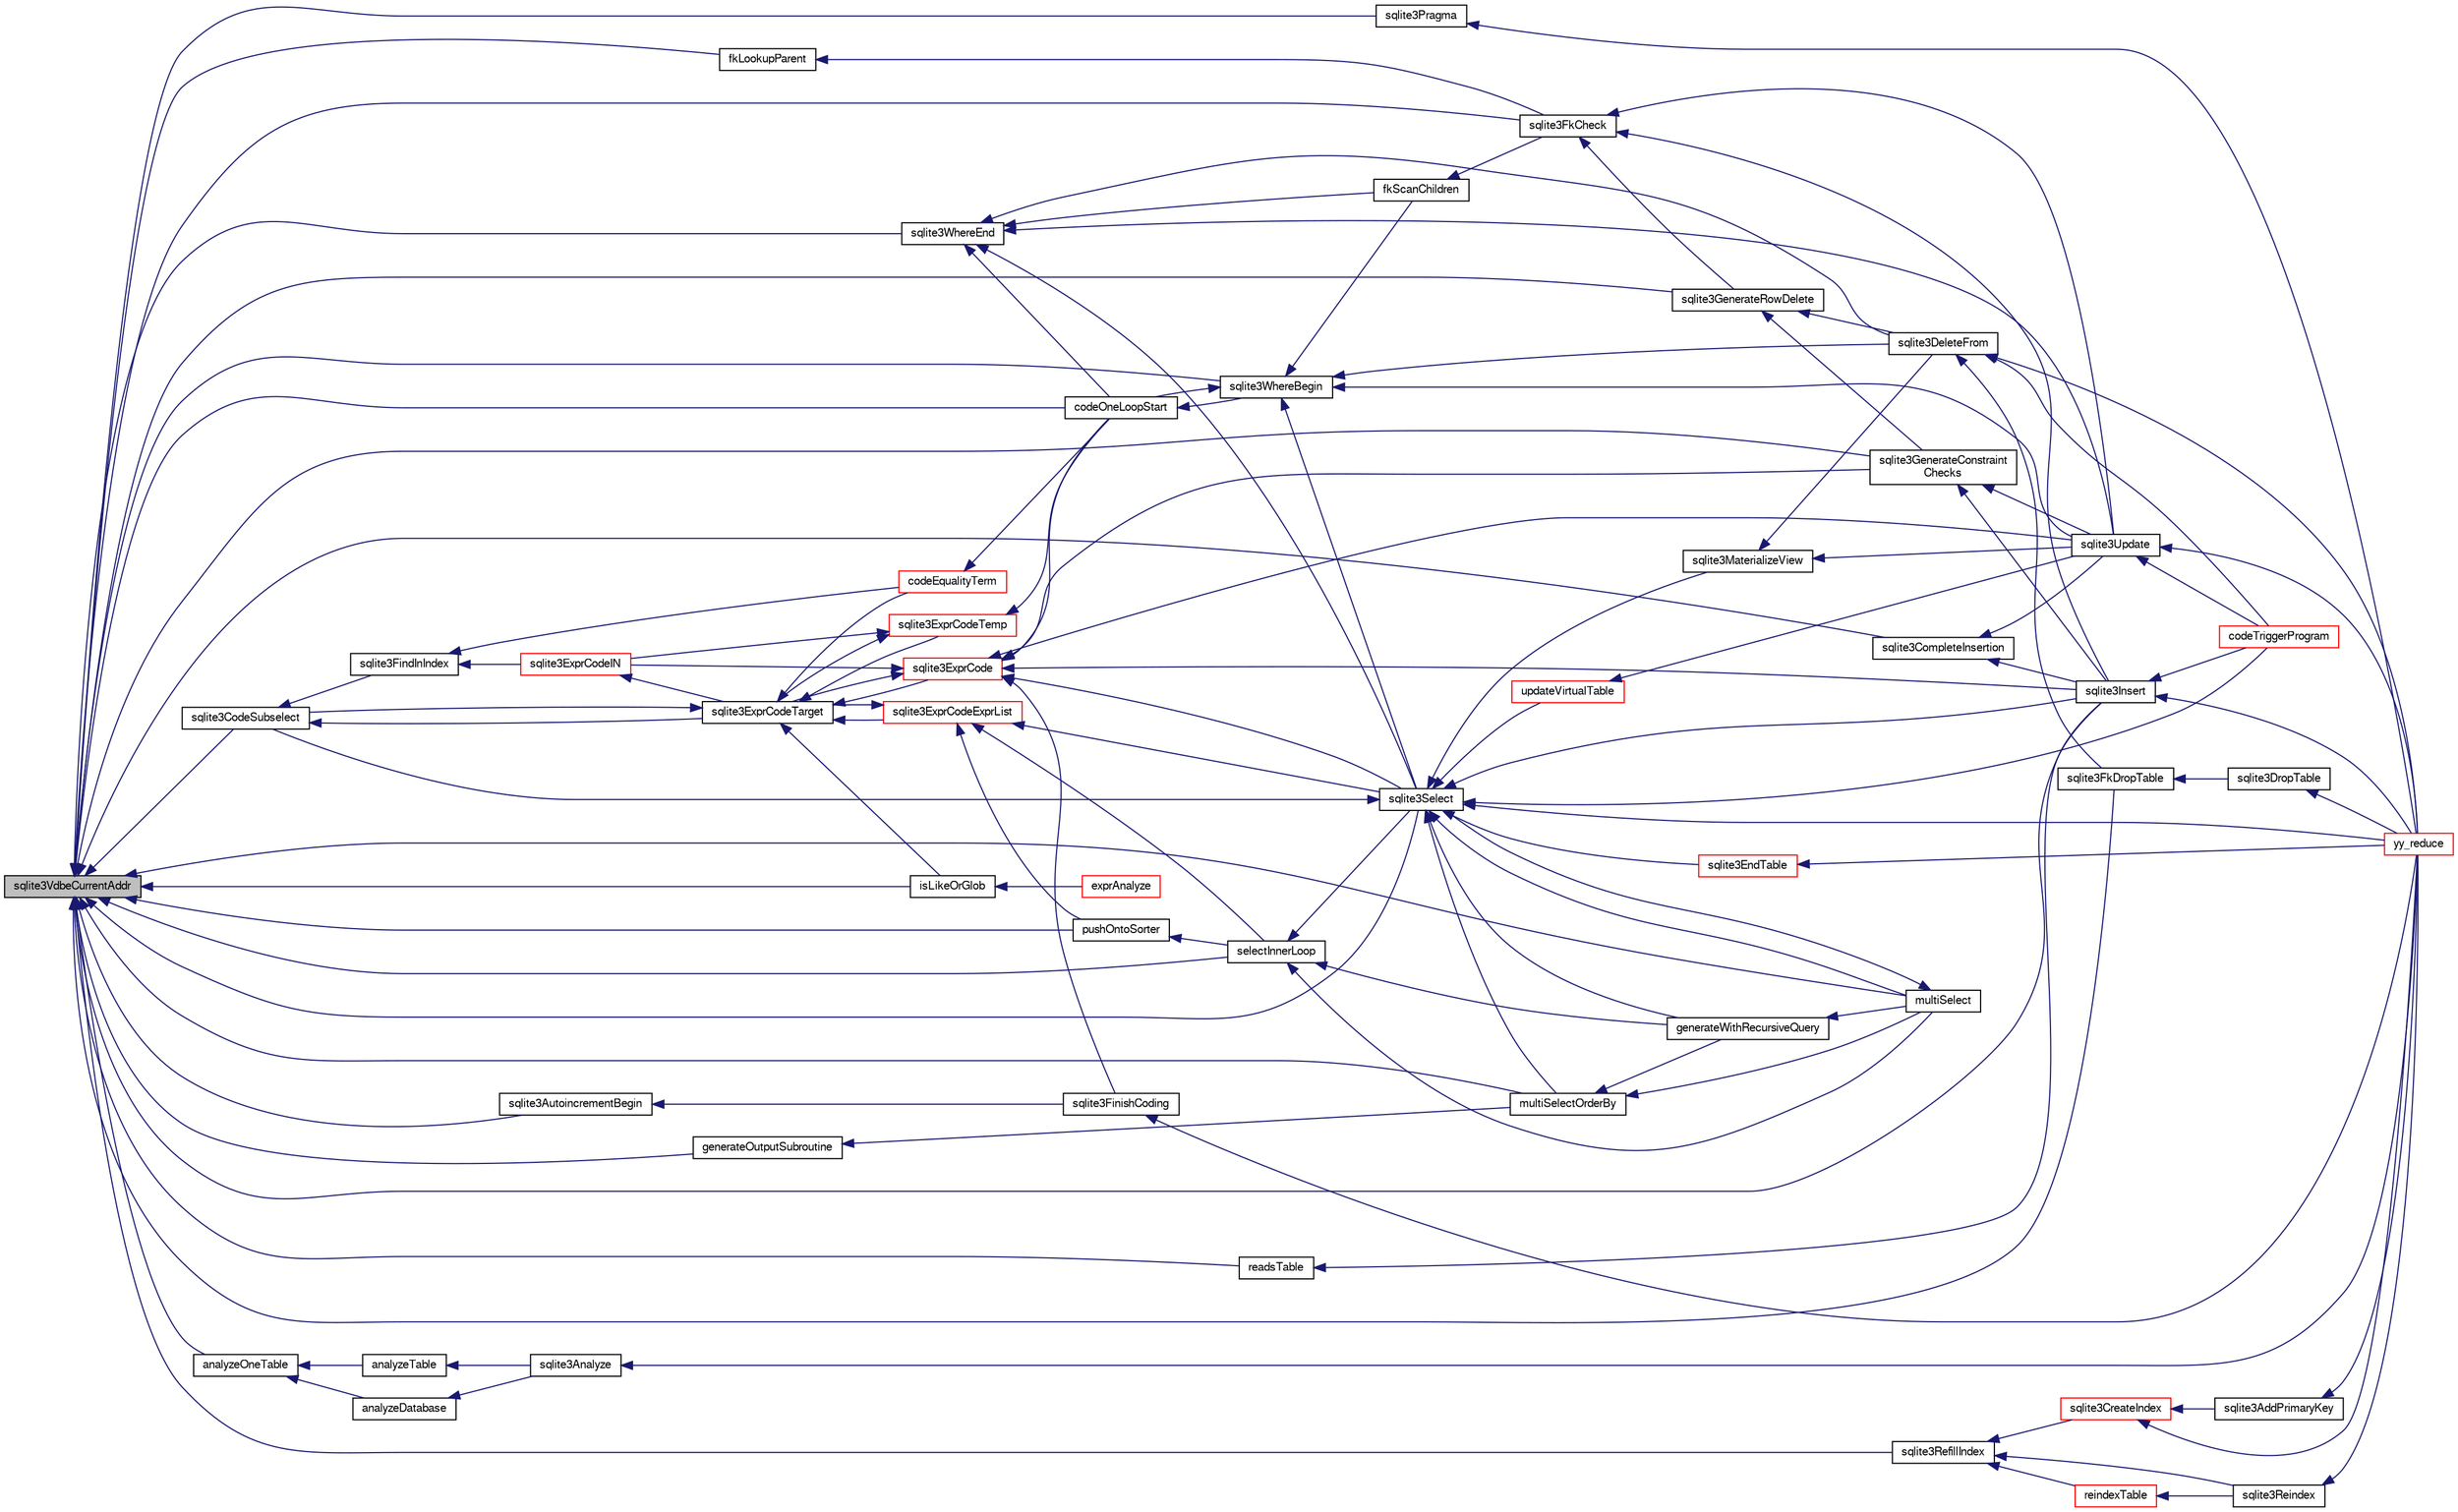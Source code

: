 digraph "sqlite3VdbeCurrentAddr"
{
  edge [fontname="FreeSans",fontsize="10",labelfontname="FreeSans",labelfontsize="10"];
  node [fontname="FreeSans",fontsize="10",shape=record];
  rankdir="LR";
  Node747966 [label="sqlite3VdbeCurrentAddr",height=0.2,width=0.4,color="black", fillcolor="grey75", style="filled", fontcolor="black"];
  Node747966 -> Node747967 [dir="back",color="midnightblue",fontsize="10",style="solid",fontname="FreeSans"];
  Node747967 [label="sqlite3CodeSubselect",height=0.2,width=0.4,color="black", fillcolor="white", style="filled",URL="$sqlite3_8c.html#aa69b46d2204a1d1b110107a1be12ee0c"];
  Node747967 -> Node747968 [dir="back",color="midnightblue",fontsize="10",style="solid",fontname="FreeSans"];
  Node747968 [label="sqlite3FindInIndex",height=0.2,width=0.4,color="black", fillcolor="white", style="filled",URL="$sqlite3_8c.html#af7d8c56ab0231f44bb5f87b3fafeffb2"];
  Node747968 -> Node747969 [dir="back",color="midnightblue",fontsize="10",style="solid",fontname="FreeSans"];
  Node747969 [label="sqlite3ExprCodeIN",height=0.2,width=0.4,color="red", fillcolor="white", style="filled",URL="$sqlite3_8c.html#ad9cf4f5b5ffb90c24a4a0900c8626193"];
  Node747969 -> Node747970 [dir="back",color="midnightblue",fontsize="10",style="solid",fontname="FreeSans"];
  Node747970 [label="sqlite3ExprCodeTarget",height=0.2,width=0.4,color="black", fillcolor="white", style="filled",URL="$sqlite3_8c.html#a4f308397a0a3ed299ed31aaa1ae2a293"];
  Node747970 -> Node747967 [dir="back",color="midnightblue",fontsize="10",style="solid",fontname="FreeSans"];
  Node747970 -> Node747971 [dir="back",color="midnightblue",fontsize="10",style="solid",fontname="FreeSans"];
  Node747971 [label="sqlite3ExprCodeTemp",height=0.2,width=0.4,color="red", fillcolor="white", style="filled",URL="$sqlite3_8c.html#a3bc5c1ccb3c5851847e2aeb4a84ae1fc"];
  Node747971 -> Node747969 [dir="back",color="midnightblue",fontsize="10",style="solid",fontname="FreeSans"];
  Node747971 -> Node747970 [dir="back",color="midnightblue",fontsize="10",style="solid",fontname="FreeSans"];
  Node747971 -> Node748013 [dir="back",color="midnightblue",fontsize="10",style="solid",fontname="FreeSans"];
  Node748013 [label="codeOneLoopStart",height=0.2,width=0.4,color="black", fillcolor="white", style="filled",URL="$sqlite3_8c.html#aa868875120b151c169cc79139ed6e008"];
  Node748013 -> Node748004 [dir="back",color="midnightblue",fontsize="10",style="solid",fontname="FreeSans"];
  Node748004 [label="sqlite3WhereBegin",height=0.2,width=0.4,color="black", fillcolor="white", style="filled",URL="$sqlite3_8c.html#acad049f5c9a96a8118cffd5e5ce89f7c"];
  Node748004 -> Node747989 [dir="back",color="midnightblue",fontsize="10",style="solid",fontname="FreeSans"];
  Node747989 [label="sqlite3DeleteFrom",height=0.2,width=0.4,color="black", fillcolor="white", style="filled",URL="$sqlite3_8c.html#ab9b4b45349188b49eabb23f94608a091"];
  Node747989 -> Node747990 [dir="back",color="midnightblue",fontsize="10",style="solid",fontname="FreeSans"];
  Node747990 [label="sqlite3FkDropTable",height=0.2,width=0.4,color="black", fillcolor="white", style="filled",URL="$sqlite3_8c.html#a1218c6fc74e89152ceaa4760e82f5ef9"];
  Node747990 -> Node747991 [dir="back",color="midnightblue",fontsize="10",style="solid",fontname="FreeSans"];
  Node747991 [label="sqlite3DropTable",height=0.2,width=0.4,color="black", fillcolor="white", style="filled",URL="$sqlite3_8c.html#a5534f77364b5568783c0e50db3c9defb"];
  Node747991 -> Node747979 [dir="back",color="midnightblue",fontsize="10",style="solid",fontname="FreeSans"];
  Node747979 [label="yy_reduce",height=0.2,width=0.4,color="red", fillcolor="white", style="filled",URL="$sqlite3_8c.html#a7c419a9b25711c666a9a2449ef377f14"];
  Node747989 -> Node747992 [dir="back",color="midnightblue",fontsize="10",style="solid",fontname="FreeSans"];
  Node747992 [label="codeTriggerProgram",height=0.2,width=0.4,color="red", fillcolor="white", style="filled",URL="$sqlite3_8c.html#a120801f59d9281d201d2ff4b2606836e"];
  Node747989 -> Node747979 [dir="back",color="midnightblue",fontsize="10",style="solid",fontname="FreeSans"];
  Node748004 -> Node748005 [dir="back",color="midnightblue",fontsize="10",style="solid",fontname="FreeSans"];
  Node748005 [label="fkScanChildren",height=0.2,width=0.4,color="black", fillcolor="white", style="filled",URL="$sqlite3_8c.html#a67c9dcb484336b3155e7a82a037d4691"];
  Node748005 -> Node748006 [dir="back",color="midnightblue",fontsize="10",style="solid",fontname="FreeSans"];
  Node748006 [label="sqlite3FkCheck",height=0.2,width=0.4,color="black", fillcolor="white", style="filled",URL="$sqlite3_8c.html#aa38fb76c7d6f48f19772877a41703b92"];
  Node748006 -> Node747988 [dir="back",color="midnightblue",fontsize="10",style="solid",fontname="FreeSans"];
  Node747988 [label="sqlite3GenerateRowDelete",height=0.2,width=0.4,color="black", fillcolor="white", style="filled",URL="$sqlite3_8c.html#a2c76cbf3027fc18fdbb8cb4cd96b77d9"];
  Node747988 -> Node747989 [dir="back",color="midnightblue",fontsize="10",style="solid",fontname="FreeSans"];
  Node747988 -> Node748001 [dir="back",color="midnightblue",fontsize="10",style="solid",fontname="FreeSans"];
  Node748001 [label="sqlite3GenerateConstraint\lChecks",height=0.2,width=0.4,color="black", fillcolor="white", style="filled",URL="$sqlite3_8c.html#aef639c1e6a0c0a67ca6e7690ad931bd2"];
  Node748001 -> Node747999 [dir="back",color="midnightblue",fontsize="10",style="solid",fontname="FreeSans"];
  Node747999 [label="sqlite3Insert",height=0.2,width=0.4,color="black", fillcolor="white", style="filled",URL="$sqlite3_8c.html#a5b17c9c2000bae6bdff8e6be48d7dc2b"];
  Node747999 -> Node747992 [dir="back",color="midnightblue",fontsize="10",style="solid",fontname="FreeSans"];
  Node747999 -> Node747979 [dir="back",color="midnightblue",fontsize="10",style="solid",fontname="FreeSans"];
  Node748001 -> Node747997 [dir="back",color="midnightblue",fontsize="10",style="solid",fontname="FreeSans"];
  Node747997 [label="sqlite3Update",height=0.2,width=0.4,color="black", fillcolor="white", style="filled",URL="$sqlite3_8c.html#ac5aa67c46e8cc8174566fabe6809fafa"];
  Node747997 -> Node747992 [dir="back",color="midnightblue",fontsize="10",style="solid",fontname="FreeSans"];
  Node747997 -> Node747979 [dir="back",color="midnightblue",fontsize="10",style="solid",fontname="FreeSans"];
  Node748006 -> Node747999 [dir="back",color="midnightblue",fontsize="10",style="solid",fontname="FreeSans"];
  Node748006 -> Node747997 [dir="back",color="midnightblue",fontsize="10",style="solid",fontname="FreeSans"];
  Node748004 -> Node748007 [dir="back",color="midnightblue",fontsize="10",style="solid",fontname="FreeSans"];
  Node748007 [label="sqlite3Select",height=0.2,width=0.4,color="black", fillcolor="white", style="filled",URL="$sqlite3_8c.html#a2465ee8c956209ba4b272477b7c21a45"];
  Node748007 -> Node747967 [dir="back",color="midnightblue",fontsize="10",style="solid",fontname="FreeSans"];
  Node748007 -> Node747982 [dir="back",color="midnightblue",fontsize="10",style="solid",fontname="FreeSans"];
  Node747982 [label="sqlite3EndTable",height=0.2,width=0.4,color="red", fillcolor="white", style="filled",URL="$sqlite3_8c.html#a7b5f2c66c0f0b6f819d970ca389768b0"];
  Node747982 -> Node747979 [dir="back",color="midnightblue",fontsize="10",style="solid",fontname="FreeSans"];
  Node748007 -> Node748008 [dir="back",color="midnightblue",fontsize="10",style="solid",fontname="FreeSans"];
  Node748008 [label="sqlite3MaterializeView",height=0.2,width=0.4,color="black", fillcolor="white", style="filled",URL="$sqlite3_8c.html#a4557984b0b75f998fb0c3f231c9b1def"];
  Node748008 -> Node747989 [dir="back",color="midnightblue",fontsize="10",style="solid",fontname="FreeSans"];
  Node748008 -> Node747997 [dir="back",color="midnightblue",fontsize="10",style="solid",fontname="FreeSans"];
  Node748007 -> Node747999 [dir="back",color="midnightblue",fontsize="10",style="solid",fontname="FreeSans"];
  Node748007 -> Node748009 [dir="back",color="midnightblue",fontsize="10",style="solid",fontname="FreeSans"];
  Node748009 [label="generateWithRecursiveQuery",height=0.2,width=0.4,color="black", fillcolor="white", style="filled",URL="$sqlite3_8c.html#ade2c3663fa9c3b9676507984b9483942"];
  Node748009 -> Node748010 [dir="back",color="midnightblue",fontsize="10",style="solid",fontname="FreeSans"];
  Node748010 [label="multiSelect",height=0.2,width=0.4,color="black", fillcolor="white", style="filled",URL="$sqlite3_8c.html#a6456c61f3d9b2389738753cedfa24fa7"];
  Node748010 -> Node748007 [dir="back",color="midnightblue",fontsize="10",style="solid",fontname="FreeSans"];
  Node748007 -> Node748010 [dir="back",color="midnightblue",fontsize="10",style="solid",fontname="FreeSans"];
  Node748007 -> Node748011 [dir="back",color="midnightblue",fontsize="10",style="solid",fontname="FreeSans"];
  Node748011 [label="multiSelectOrderBy",height=0.2,width=0.4,color="black", fillcolor="white", style="filled",URL="$sqlite3_8c.html#afcdb8488c6f4dfdadaf9f04bca35b808"];
  Node748011 -> Node748009 [dir="back",color="midnightblue",fontsize="10",style="solid",fontname="FreeSans"];
  Node748011 -> Node748010 [dir="back",color="midnightblue",fontsize="10",style="solid",fontname="FreeSans"];
  Node748007 -> Node747992 [dir="back",color="midnightblue",fontsize="10",style="solid",fontname="FreeSans"];
  Node748007 -> Node748012 [dir="back",color="midnightblue",fontsize="10",style="solid",fontname="FreeSans"];
  Node748012 [label="updateVirtualTable",height=0.2,width=0.4,color="red", fillcolor="white", style="filled",URL="$sqlite3_8c.html#a740220531db9293c39a2cdd7da3f74e1"];
  Node748012 -> Node747997 [dir="back",color="midnightblue",fontsize="10",style="solid",fontname="FreeSans"];
  Node748007 -> Node747979 [dir="back",color="midnightblue",fontsize="10",style="solid",fontname="FreeSans"];
  Node748004 -> Node747997 [dir="back",color="midnightblue",fontsize="10",style="solid",fontname="FreeSans"];
  Node748004 -> Node748013 [dir="back",color="midnightblue",fontsize="10",style="solid",fontname="FreeSans"];
  Node747970 -> Node748014 [dir="back",color="midnightblue",fontsize="10",style="solid",fontname="FreeSans"];
  Node748014 [label="sqlite3ExprCode",height=0.2,width=0.4,color="red", fillcolor="white", style="filled",URL="$sqlite3_8c.html#a75f270fb0b111b86924cca4ea507b417"];
  Node748014 -> Node747969 [dir="back",color="midnightblue",fontsize="10",style="solid",fontname="FreeSans"];
  Node748014 -> Node747970 [dir="back",color="midnightblue",fontsize="10",style="solid",fontname="FreeSans"];
  Node748014 -> Node748020 [dir="back",color="midnightblue",fontsize="10",style="solid",fontname="FreeSans"];
  Node748020 [label="sqlite3FinishCoding",height=0.2,width=0.4,color="black", fillcolor="white", style="filled",URL="$sqlite3_8c.html#a651bc5b446c276c092705856d995b278"];
  Node748020 -> Node747979 [dir="back",color="midnightblue",fontsize="10",style="solid",fontname="FreeSans"];
  Node748014 -> Node747999 [dir="back",color="midnightblue",fontsize="10",style="solid",fontname="FreeSans"];
  Node748014 -> Node748001 [dir="back",color="midnightblue",fontsize="10",style="solid",fontname="FreeSans"];
  Node748014 -> Node748007 [dir="back",color="midnightblue",fontsize="10",style="solid",fontname="FreeSans"];
  Node748014 -> Node747997 [dir="back",color="midnightblue",fontsize="10",style="solid",fontname="FreeSans"];
  Node748014 -> Node748013 [dir="back",color="midnightblue",fontsize="10",style="solid",fontname="FreeSans"];
  Node747970 -> Node748023 [dir="back",color="midnightblue",fontsize="10",style="solid",fontname="FreeSans"];
  Node748023 [label="sqlite3ExprCodeExprList",height=0.2,width=0.4,color="red", fillcolor="white", style="filled",URL="$sqlite3_8c.html#a05b2b3dc3de7565de24eb3a2ff4e9566"];
  Node748023 -> Node747970 [dir="back",color="midnightblue",fontsize="10",style="solid",fontname="FreeSans"];
  Node748023 -> Node748024 [dir="back",color="midnightblue",fontsize="10",style="solid",fontname="FreeSans"];
  Node748024 [label="pushOntoSorter",height=0.2,width=0.4,color="black", fillcolor="white", style="filled",URL="$sqlite3_8c.html#a4555397beb584a386e7739cf022a6651"];
  Node748024 -> Node748025 [dir="back",color="midnightblue",fontsize="10",style="solid",fontname="FreeSans"];
  Node748025 [label="selectInnerLoop",height=0.2,width=0.4,color="black", fillcolor="white", style="filled",URL="$sqlite3_8c.html#ababe0933661ebe67eb0e6074bb1fd411"];
  Node748025 -> Node748009 [dir="back",color="midnightblue",fontsize="10",style="solid",fontname="FreeSans"];
  Node748025 -> Node748010 [dir="back",color="midnightblue",fontsize="10",style="solid",fontname="FreeSans"];
  Node748025 -> Node748007 [dir="back",color="midnightblue",fontsize="10",style="solid",fontname="FreeSans"];
  Node748023 -> Node748025 [dir="back",color="midnightblue",fontsize="10",style="solid",fontname="FreeSans"];
  Node748023 -> Node748007 [dir="back",color="midnightblue",fontsize="10",style="solid",fontname="FreeSans"];
  Node747970 -> Node748026 [dir="back",color="midnightblue",fontsize="10",style="solid",fontname="FreeSans"];
  Node748026 [label="isLikeOrGlob",height=0.2,width=0.4,color="black", fillcolor="white", style="filled",URL="$sqlite3_8c.html#a6c38e495198bf8976f68d1a6ebd74a50"];
  Node748026 -> Node748027 [dir="back",color="midnightblue",fontsize="10",style="solid",fontname="FreeSans"];
  Node748027 [label="exprAnalyze",height=0.2,width=0.4,color="red", fillcolor="white", style="filled",URL="$sqlite3_8c.html#acb10e48c9a4184a4edd9bfd5b14ad0b7"];
  Node747970 -> Node748035 [dir="back",color="midnightblue",fontsize="10",style="solid",fontname="FreeSans"];
  Node748035 [label="codeEqualityTerm",height=0.2,width=0.4,color="red", fillcolor="white", style="filled",URL="$sqlite3_8c.html#ad88a57073f031452c9843e97f15acc47"];
  Node748035 -> Node748013 [dir="back",color="midnightblue",fontsize="10",style="solid",fontname="FreeSans"];
  Node747968 -> Node748035 [dir="back",color="midnightblue",fontsize="10",style="solid",fontname="FreeSans"];
  Node747967 -> Node747970 [dir="back",color="midnightblue",fontsize="10",style="solid",fontname="FreeSans"];
  Node747966 -> Node748037 [dir="back",color="midnightblue",fontsize="10",style="solid",fontname="FreeSans"];
  Node748037 [label="analyzeOneTable",height=0.2,width=0.4,color="black", fillcolor="white", style="filled",URL="$sqlite3_8c.html#a31d4182bf855943a5d0526dbb4987803"];
  Node748037 -> Node748038 [dir="back",color="midnightblue",fontsize="10",style="solid",fontname="FreeSans"];
  Node748038 [label="analyzeDatabase",height=0.2,width=0.4,color="black", fillcolor="white", style="filled",URL="$sqlite3_8c.html#a19f2a630f42aaa010d1b47b81f8cea18"];
  Node748038 -> Node748039 [dir="back",color="midnightblue",fontsize="10",style="solid",fontname="FreeSans"];
  Node748039 [label="sqlite3Analyze",height=0.2,width=0.4,color="black", fillcolor="white", style="filled",URL="$sqlite3_8c.html#ac696deb1ccaae3fa855cfbd0bfd4d048"];
  Node748039 -> Node747979 [dir="back",color="midnightblue",fontsize="10",style="solid",fontname="FreeSans"];
  Node748037 -> Node748040 [dir="back",color="midnightblue",fontsize="10",style="solid",fontname="FreeSans"];
  Node748040 [label="analyzeTable",height=0.2,width=0.4,color="black", fillcolor="white", style="filled",URL="$sqlite3_8c.html#a85f18bcf2d42d5d6ae3033b0c49144b6"];
  Node748040 -> Node748039 [dir="back",color="midnightblue",fontsize="10",style="solid",fontname="FreeSans"];
  Node747966 -> Node747976 [dir="back",color="midnightblue",fontsize="10",style="solid",fontname="FreeSans"];
  Node747976 [label="sqlite3RefillIndex",height=0.2,width=0.4,color="black", fillcolor="white", style="filled",URL="$sqlite3_8c.html#a17be5b679d9181b961ea9ba4a18d4f80"];
  Node747976 -> Node747977 [dir="back",color="midnightblue",fontsize="10",style="solid",fontname="FreeSans"];
  Node747977 [label="sqlite3CreateIndex",height=0.2,width=0.4,color="red", fillcolor="white", style="filled",URL="$sqlite3_8c.html#a8dbe5e590ab6c58a8c45f34f7c81e825"];
  Node747977 -> Node747978 [dir="back",color="midnightblue",fontsize="10",style="solid",fontname="FreeSans"];
  Node747978 [label="sqlite3AddPrimaryKey",height=0.2,width=0.4,color="black", fillcolor="white", style="filled",URL="$sqlite3_8c.html#af2b0672c3379d2a7d927d210ae0ade62"];
  Node747978 -> Node747979 [dir="back",color="midnightblue",fontsize="10",style="solid",fontname="FreeSans"];
  Node747977 -> Node747979 [dir="back",color="midnightblue",fontsize="10",style="solid",fontname="FreeSans"];
  Node747976 -> Node747984 [dir="back",color="midnightblue",fontsize="10",style="solid",fontname="FreeSans"];
  Node747984 [label="reindexTable",height=0.2,width=0.4,color="red", fillcolor="white", style="filled",URL="$sqlite3_8c.html#aaa297e36c19aa0d39c60bf95a03b04b6"];
  Node747984 -> Node747986 [dir="back",color="midnightblue",fontsize="10",style="solid",fontname="FreeSans"];
  Node747986 [label="sqlite3Reindex",height=0.2,width=0.4,color="black", fillcolor="white", style="filled",URL="$sqlite3_8c.html#abd189e31189391e1ef114b413ff4abbf"];
  Node747986 -> Node747979 [dir="back",color="midnightblue",fontsize="10",style="solid",fontname="FreeSans"];
  Node747976 -> Node747986 [dir="back",color="midnightblue",fontsize="10",style="solid",fontname="FreeSans"];
  Node747966 -> Node747988 [dir="back",color="midnightblue",fontsize="10",style="solid",fontname="FreeSans"];
  Node747966 -> Node748041 [dir="back",color="midnightblue",fontsize="10",style="solid",fontname="FreeSans"];
  Node748041 [label="fkLookupParent",height=0.2,width=0.4,color="black", fillcolor="white", style="filled",URL="$sqlite3_8c.html#ac7b0111b1d2e3305a38874a645a86d06"];
  Node748041 -> Node748006 [dir="back",color="midnightblue",fontsize="10",style="solid",fontname="FreeSans"];
  Node747966 -> Node747990 [dir="back",color="midnightblue",fontsize="10",style="solid",fontname="FreeSans"];
  Node747966 -> Node748006 [dir="back",color="midnightblue",fontsize="10",style="solid",fontname="FreeSans"];
  Node747966 -> Node748042 [dir="back",color="midnightblue",fontsize="10",style="solid",fontname="FreeSans"];
  Node748042 [label="readsTable",height=0.2,width=0.4,color="black", fillcolor="white", style="filled",URL="$sqlite3_8c.html#a794c3e7122c562afb0bf8a356b2bb243"];
  Node748042 -> Node747999 [dir="back",color="midnightblue",fontsize="10",style="solid",fontname="FreeSans"];
  Node747966 -> Node748043 [dir="back",color="midnightblue",fontsize="10",style="solid",fontname="FreeSans"];
  Node748043 [label="sqlite3AutoincrementBegin",height=0.2,width=0.4,color="black", fillcolor="white", style="filled",URL="$sqlite3_8c.html#a62a5d5880763dac53a4110157e094ebd"];
  Node748043 -> Node748020 [dir="back",color="midnightblue",fontsize="10",style="solid",fontname="FreeSans"];
  Node747966 -> Node747999 [dir="back",color="midnightblue",fontsize="10",style="solid",fontname="FreeSans"];
  Node747966 -> Node748001 [dir="back",color="midnightblue",fontsize="10",style="solid",fontname="FreeSans"];
  Node747966 -> Node748044 [dir="back",color="midnightblue",fontsize="10",style="solid",fontname="FreeSans"];
  Node748044 [label="sqlite3CompleteInsertion",height=0.2,width=0.4,color="black", fillcolor="white", style="filled",URL="$sqlite3_8c.html#a782d99c5a597a450d4361d87d93e59f5"];
  Node748044 -> Node747999 [dir="back",color="midnightblue",fontsize="10",style="solid",fontname="FreeSans"];
  Node748044 -> Node747997 [dir="back",color="midnightblue",fontsize="10",style="solid",fontname="FreeSans"];
  Node747966 -> Node748002 [dir="back",color="midnightblue",fontsize="10",style="solid",fontname="FreeSans"];
  Node748002 [label="sqlite3Pragma",height=0.2,width=0.4,color="black", fillcolor="white", style="filled",URL="$sqlite3_8c.html#a111391370f58f8e6a6eca51fd34d62ed"];
  Node748002 -> Node747979 [dir="back",color="midnightblue",fontsize="10",style="solid",fontname="FreeSans"];
  Node747966 -> Node748024 [dir="back",color="midnightblue",fontsize="10",style="solid",fontname="FreeSans"];
  Node747966 -> Node748025 [dir="back",color="midnightblue",fontsize="10",style="solid",fontname="FreeSans"];
  Node747966 -> Node748010 [dir="back",color="midnightblue",fontsize="10",style="solid",fontname="FreeSans"];
  Node747966 -> Node748045 [dir="back",color="midnightblue",fontsize="10",style="solid",fontname="FreeSans"];
  Node748045 [label="generateOutputSubroutine",height=0.2,width=0.4,color="black", fillcolor="white", style="filled",URL="$sqlite3_8c.html#a726cb50d2916b29ad5dc1e51f635af25"];
  Node748045 -> Node748011 [dir="back",color="midnightblue",fontsize="10",style="solid",fontname="FreeSans"];
  Node747966 -> Node748011 [dir="back",color="midnightblue",fontsize="10",style="solid",fontname="FreeSans"];
  Node747966 -> Node748007 [dir="back",color="midnightblue",fontsize="10",style="solid",fontname="FreeSans"];
  Node747966 -> Node748026 [dir="back",color="midnightblue",fontsize="10",style="solid",fontname="FreeSans"];
  Node747966 -> Node748013 [dir="back",color="midnightblue",fontsize="10",style="solid",fontname="FreeSans"];
  Node747966 -> Node748004 [dir="back",color="midnightblue",fontsize="10",style="solid",fontname="FreeSans"];
  Node747966 -> Node748046 [dir="back",color="midnightblue",fontsize="10",style="solid",fontname="FreeSans"];
  Node748046 [label="sqlite3WhereEnd",height=0.2,width=0.4,color="black", fillcolor="white", style="filled",URL="$sqlite3_8c.html#af95a57bac2421101d85440934cc5043e"];
  Node748046 -> Node747989 [dir="back",color="midnightblue",fontsize="10",style="solid",fontname="FreeSans"];
  Node748046 -> Node748005 [dir="back",color="midnightblue",fontsize="10",style="solid",fontname="FreeSans"];
  Node748046 -> Node748007 [dir="back",color="midnightblue",fontsize="10",style="solid",fontname="FreeSans"];
  Node748046 -> Node747997 [dir="back",color="midnightblue",fontsize="10",style="solid",fontname="FreeSans"];
  Node748046 -> Node748013 [dir="back",color="midnightblue",fontsize="10",style="solid",fontname="FreeSans"];
}
